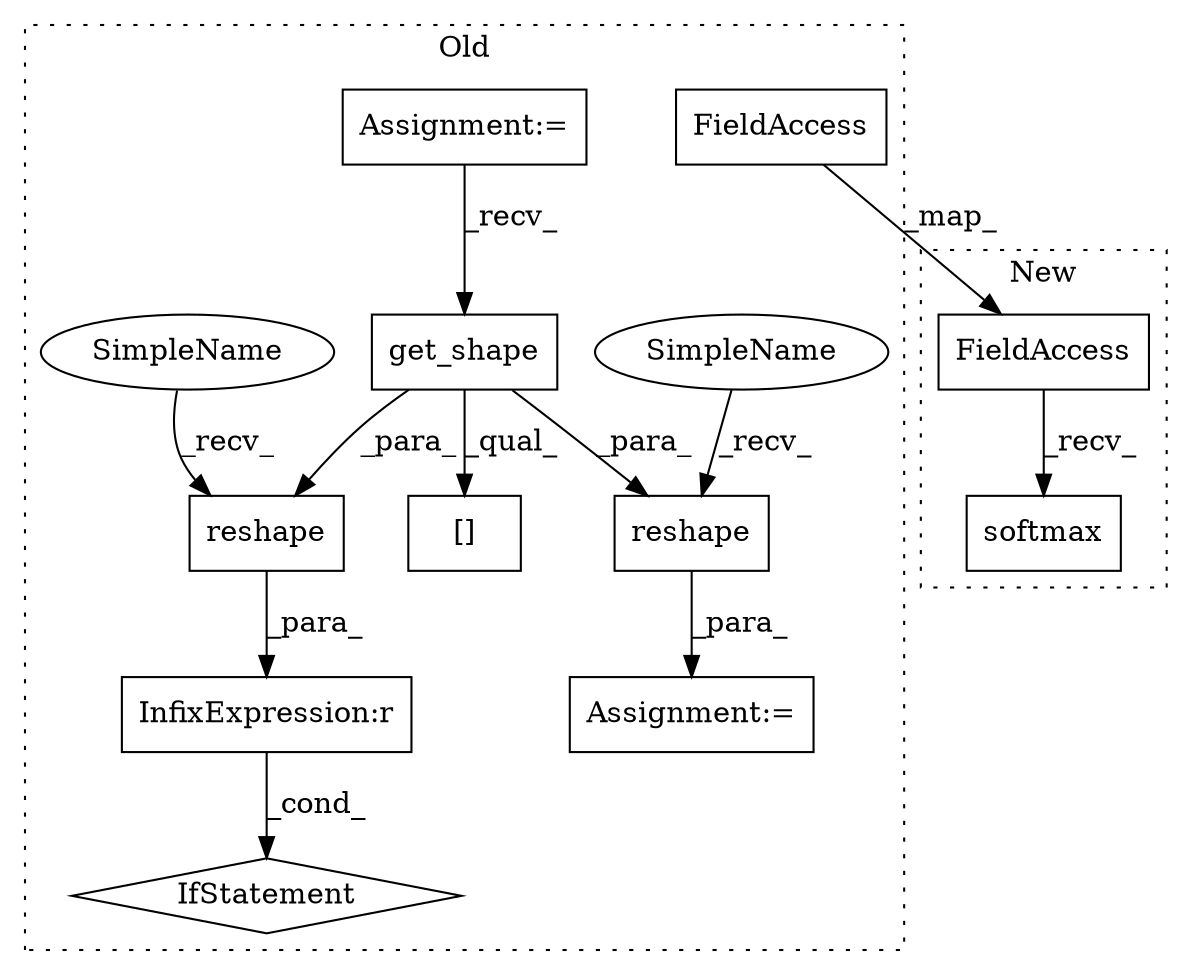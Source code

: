 digraph G {
subgraph cluster0 {
1 [label="get_shape" a="32" s="1697" l="11" shape="box"];
3 [label="IfStatement" a="25" s="2638" l="3" shape="diamond"];
4 [label="[]" a="2" s="1684,1710" l="25,1" shape="box"];
5 [label="reshape" a="32" s="1859,1902" l="8,1" shape="box"];
6 [label="FieldAccess" a="22" s="2473" l="13" shape="box"];
8 [label="reshape" a="32" s="1749,1794" l="8,1" shape="box"];
9 [label="InfixExpression:r" a="27" s="2629" l="4" shape="box"];
10 [label="Assignment:=" a="7" s="1521" l="12" shape="box"];
11 [label="Assignment:=" a="7" s="1737" l="1" shape="box"];
12 [label="SimpleName" a="42" s="1738" l="10" shape="ellipse"];
13 [label="SimpleName" a="42" s="1848" l="10" shape="ellipse"];
label = "Old";
style="dotted";
}
subgraph cluster1 {
2 [label="softmax" a="32" s="2284,2298" l="8,1" shape="box"];
7 [label="FieldAccess" a="22" s="2270" l="13" shape="box"];
label = "New";
style="dotted";
}
1 -> 4 [label="_qual_"];
1 -> 5 [label="_para_"];
1 -> 8 [label="_para_"];
5 -> 9 [label="_para_"];
6 -> 7 [label="_map_"];
7 -> 2 [label="_recv_"];
8 -> 11 [label="_para_"];
9 -> 3 [label="_cond_"];
10 -> 1 [label="_recv_"];
12 -> 8 [label="_recv_"];
13 -> 5 [label="_recv_"];
}